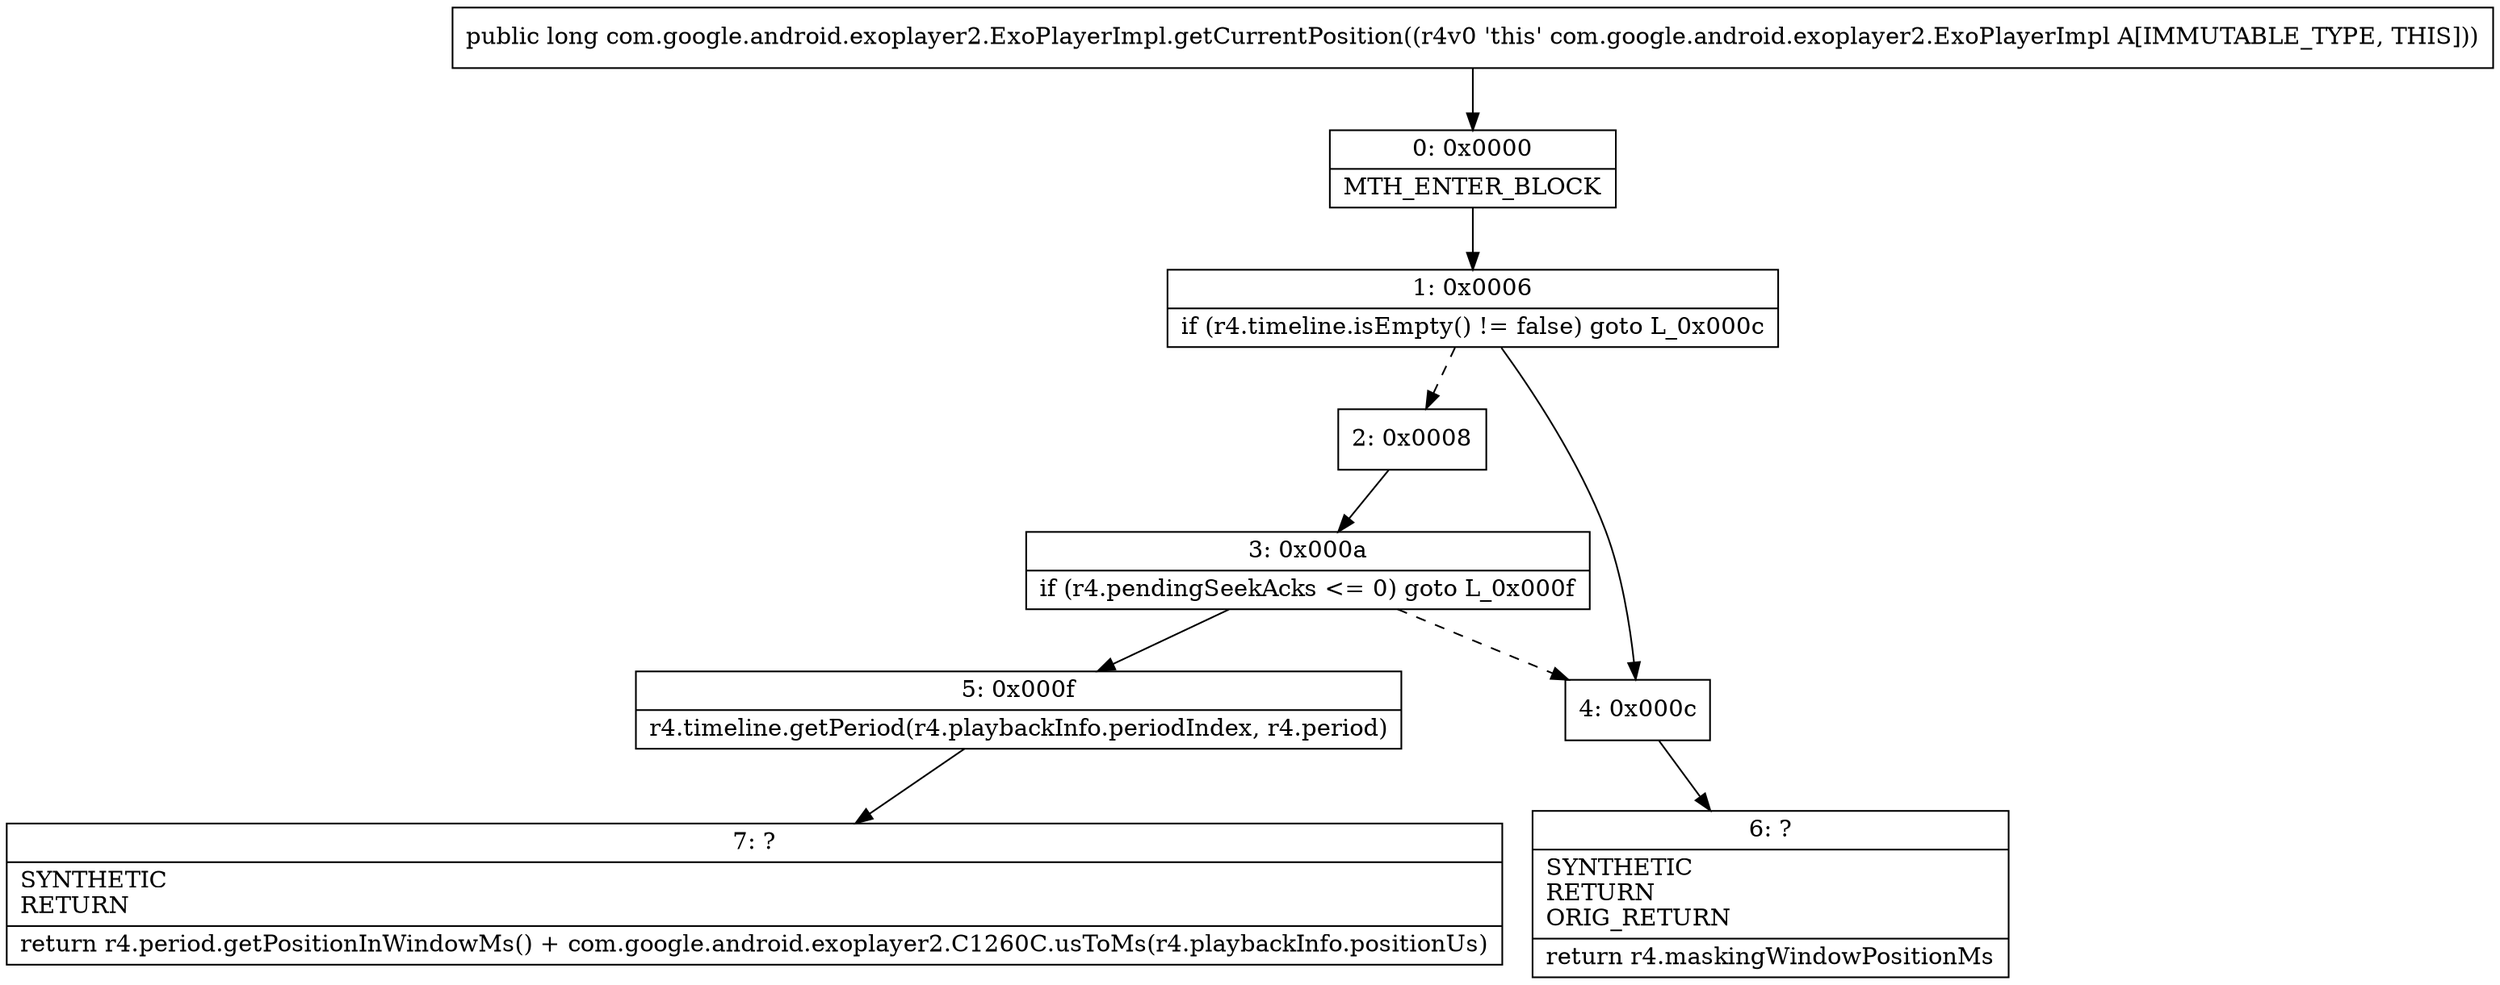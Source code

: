 digraph "CFG forcom.google.android.exoplayer2.ExoPlayerImpl.getCurrentPosition()J" {
Node_0 [shape=record,label="{0\:\ 0x0000|MTH_ENTER_BLOCK\l}"];
Node_1 [shape=record,label="{1\:\ 0x0006|if (r4.timeline.isEmpty() != false) goto L_0x000c\l}"];
Node_2 [shape=record,label="{2\:\ 0x0008}"];
Node_3 [shape=record,label="{3\:\ 0x000a|if (r4.pendingSeekAcks \<= 0) goto L_0x000f\l}"];
Node_4 [shape=record,label="{4\:\ 0x000c}"];
Node_5 [shape=record,label="{5\:\ 0x000f|r4.timeline.getPeriod(r4.playbackInfo.periodIndex, r4.period)\l}"];
Node_6 [shape=record,label="{6\:\ ?|SYNTHETIC\lRETURN\lORIG_RETURN\l|return r4.maskingWindowPositionMs\l}"];
Node_7 [shape=record,label="{7\:\ ?|SYNTHETIC\lRETURN\l|return r4.period.getPositionInWindowMs() + com.google.android.exoplayer2.C1260C.usToMs(r4.playbackInfo.positionUs)\l}"];
MethodNode[shape=record,label="{public long com.google.android.exoplayer2.ExoPlayerImpl.getCurrentPosition((r4v0 'this' com.google.android.exoplayer2.ExoPlayerImpl A[IMMUTABLE_TYPE, THIS])) }"];
MethodNode -> Node_0;
Node_0 -> Node_1;
Node_1 -> Node_2[style=dashed];
Node_1 -> Node_4;
Node_2 -> Node_3;
Node_3 -> Node_4[style=dashed];
Node_3 -> Node_5;
Node_4 -> Node_6;
Node_5 -> Node_7;
}

